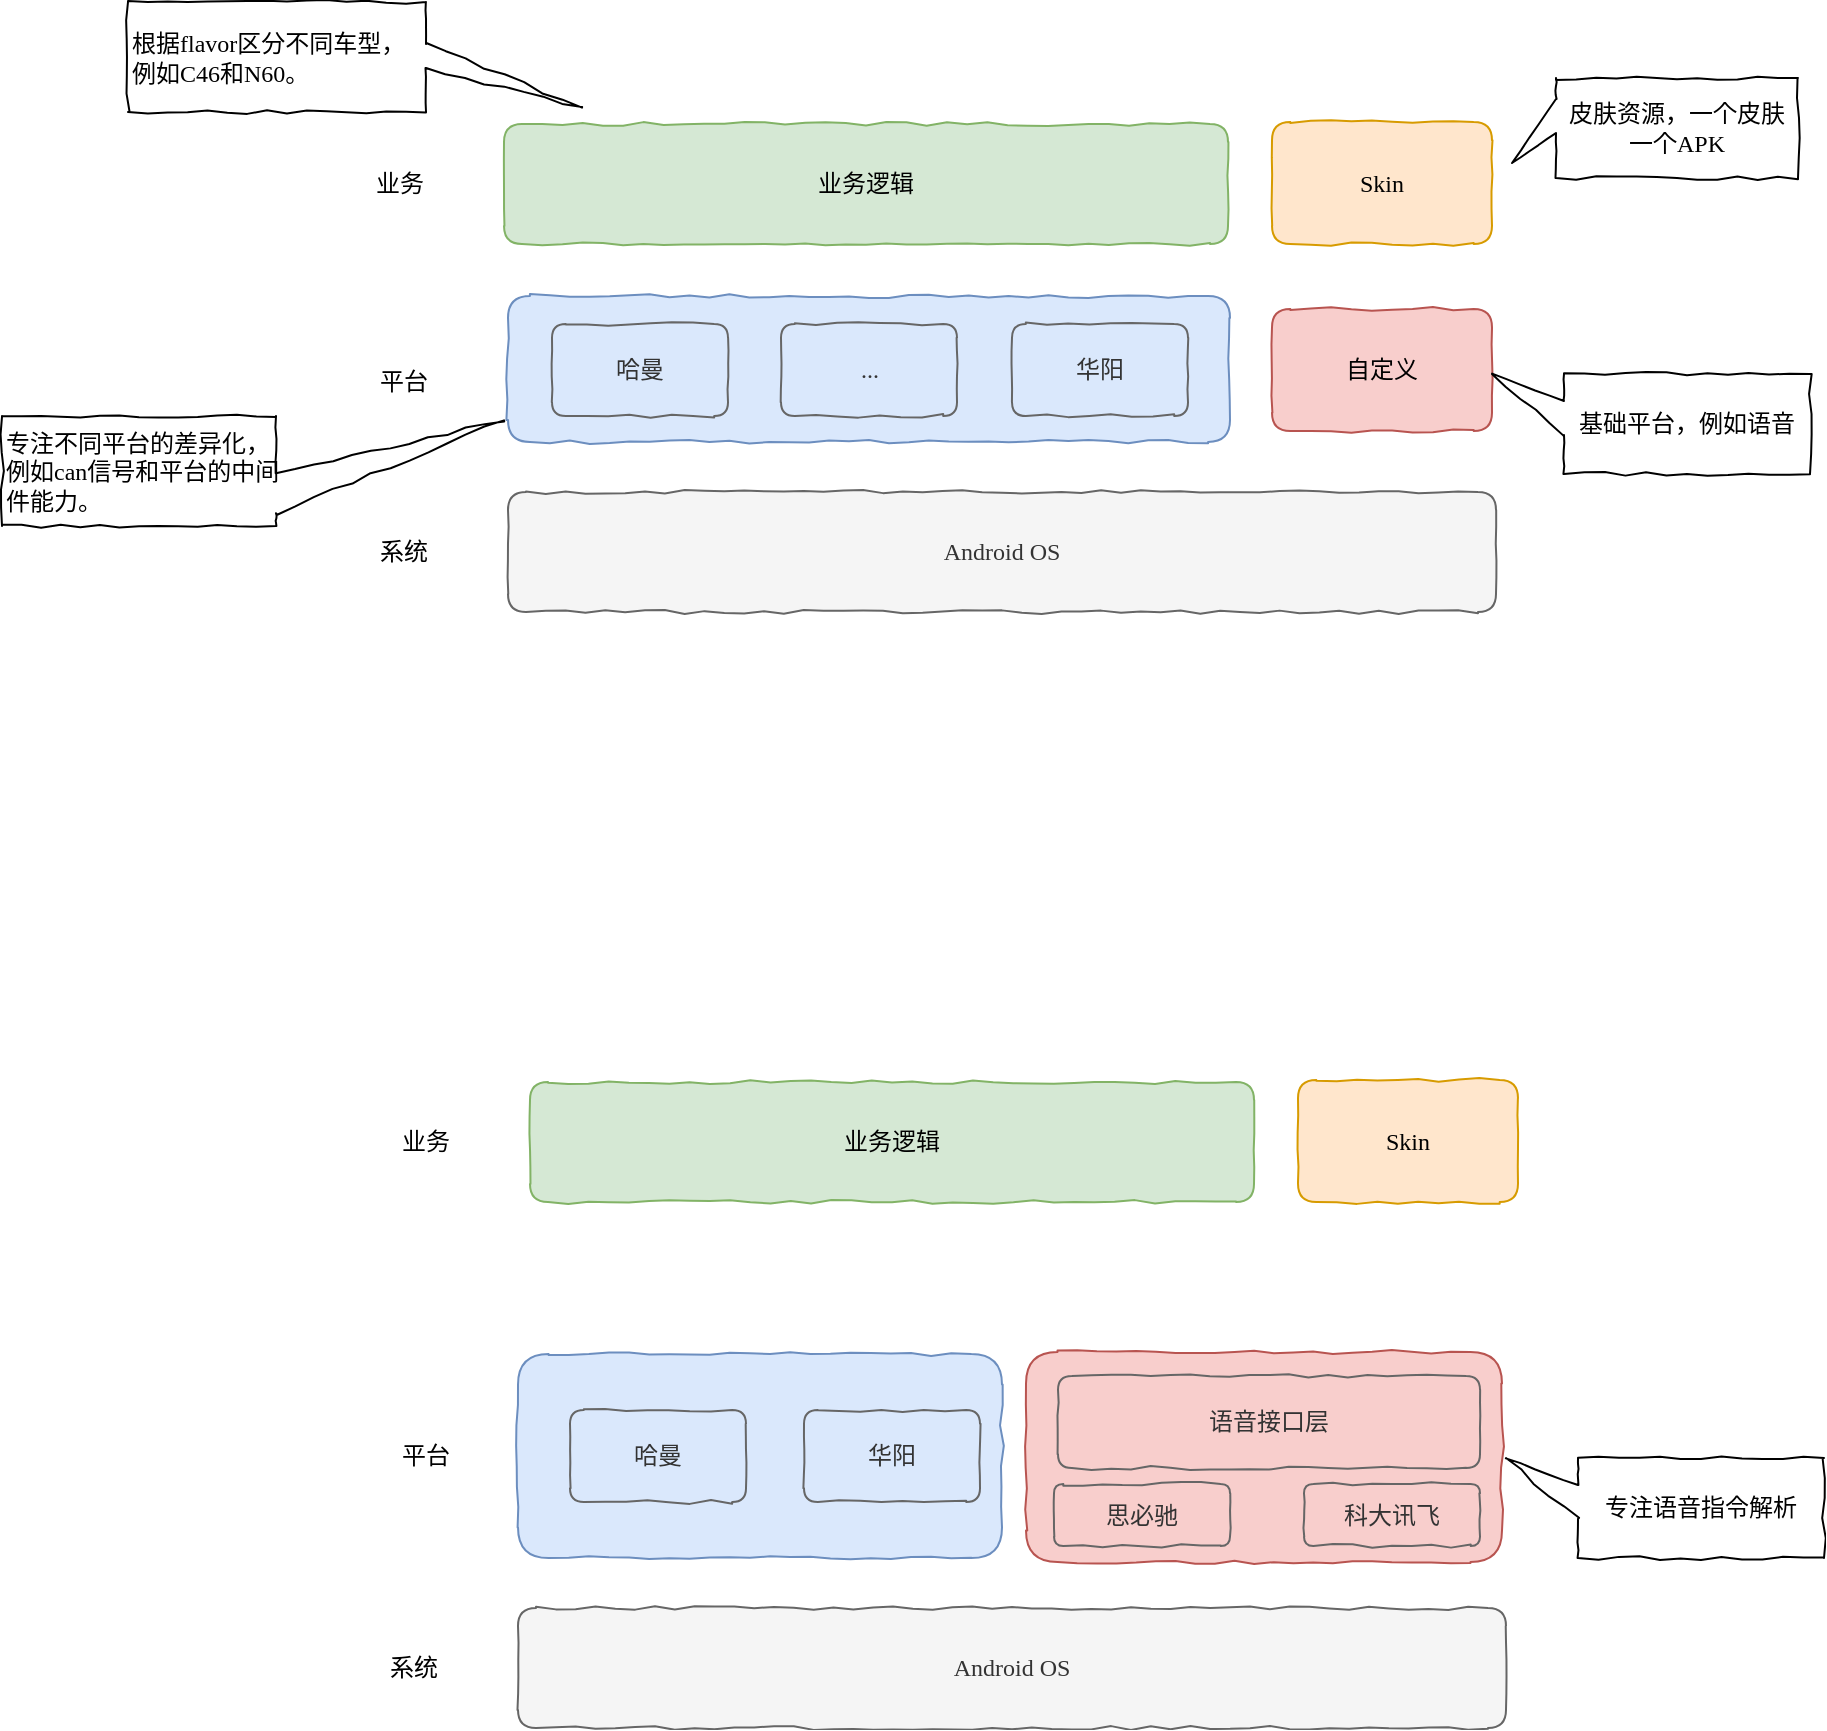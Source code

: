 <mxfile version="20.2.3" type="github">
  <diagram id="ojWAwlg4NLYBeGqN4WcS" name="第 1 页">
    <mxGraphModel dx="1438" dy="642" grid="0" gridSize="10" guides="1" tooltips="1" connect="1" arrows="1" fold="1" page="0" pageScale="1" pageWidth="827" pageHeight="1169" math="0" shadow="0">
      <root>
        <mxCell id="0" />
        <mxCell id="1" parent="0" />
        <mxCell id="8weczdCDsFXkRjkr8ipB-1" value="Android OS" style="rounded=1;whiteSpace=wrap;html=1;sketch=0;comic=1;fillColor=#f5f5f5;fontColor=#333333;strokeColor=#666666;fontFamily=Comic Sans MS;" vertex="1" parent="1">
          <mxGeometry x="170" y="305" width="494" height="60" as="geometry" />
        </mxCell>
        <mxCell id="8weczdCDsFXkRjkr8ipB-2" value="系统" style="text;html=1;strokeColor=none;fillColor=none;align=center;verticalAlign=middle;whiteSpace=wrap;rounded=0;comic=1;sketch=0;fontFamily=Comic Sans MS;" vertex="1" parent="1">
          <mxGeometry x="88" y="320" width="60" height="30" as="geometry" />
        </mxCell>
        <mxCell id="8weczdCDsFXkRjkr8ipB-3" value="" style="rounded=1;whiteSpace=wrap;html=1;sketch=0;comic=1;fillColor=#dae8fc;strokeColor=#6c8ebf;fontFamily=Comic Sans MS;" vertex="1" parent="1">
          <mxGeometry x="170" y="207" width="361" height="73" as="geometry" />
        </mxCell>
        <mxCell id="8weczdCDsFXkRjkr8ipB-4" value="平台" style="text;html=1;strokeColor=none;fillColor=none;align=center;verticalAlign=middle;whiteSpace=wrap;rounded=0;comic=1;sketch=0;fontFamily=Comic Sans MS;" vertex="1" parent="1">
          <mxGeometry x="88" y="235" width="60" height="30" as="geometry" />
        </mxCell>
        <mxCell id="8weczdCDsFXkRjkr8ipB-5" value="哈曼" style="rounded=1;whiteSpace=wrap;html=1;comic=1;sketch=0;fillColor=none;fontColor=#333333;strokeColor=#666666;fontFamily=Comic Sans MS;" vertex="1" parent="1">
          <mxGeometry x="192" y="221" width="88" height="46" as="geometry" />
        </mxCell>
        <mxCell id="8weczdCDsFXkRjkr8ipB-7" value="..." style="rounded=1;whiteSpace=wrap;html=1;comic=1;sketch=0;fillColor=none;fontColor=#333333;strokeColor=#666666;fontFamily=Comic Sans MS;" vertex="1" parent="1">
          <mxGeometry x="306.5" y="221" width="88" height="46" as="geometry" />
        </mxCell>
        <mxCell id="8weczdCDsFXkRjkr8ipB-8" value="华阳" style="rounded=1;whiteSpace=wrap;html=1;comic=1;sketch=0;fillColor=none;fontColor=#333333;strokeColor=#666666;fontFamily=Comic Sans MS;" vertex="1" parent="1">
          <mxGeometry x="422" y="221" width="88" height="46" as="geometry" />
        </mxCell>
        <mxCell id="8weczdCDsFXkRjkr8ipB-9" value="自定义" style="rounded=1;whiteSpace=wrap;html=1;comic=1;sketch=0;fontFamily=Comic Sans MS;fillColor=#f8cecc;strokeColor=#b85450;" vertex="1" parent="1">
          <mxGeometry x="552" y="213.5" width="110" height="61" as="geometry" />
        </mxCell>
        <mxCell id="8weczdCDsFXkRjkr8ipB-10" value="业务逻辑" style="rounded=1;whiteSpace=wrap;html=1;sketch=0;comic=1;fillColor=#d5e8d4;strokeColor=#82b366;fontFamily=Comic Sans MS;" vertex="1" parent="1">
          <mxGeometry x="168" y="121" width="362" height="60" as="geometry" />
        </mxCell>
        <mxCell id="8weczdCDsFXkRjkr8ipB-11" value="业务" style="text;html=1;strokeColor=none;fillColor=none;align=center;verticalAlign=middle;whiteSpace=wrap;rounded=0;comic=1;sketch=0;fontFamily=Comic Sans MS;" vertex="1" parent="1">
          <mxGeometry x="86" y="136" width="60" height="30" as="geometry" />
        </mxCell>
        <mxCell id="8weczdCDsFXkRjkr8ipB-12" value="Skin" style="rounded=1;whiteSpace=wrap;html=1;comic=1;sketch=0;fontFamily=Comic Sans MS;fillColor=#ffe6cc;strokeColor=#d79b00;" vertex="1" parent="1">
          <mxGeometry x="552" y="120" width="110" height="61" as="geometry" />
        </mxCell>
        <mxCell id="8weczdCDsFXkRjkr8ipB-13" value="皮肤资源，一个皮肤&lt;br&gt;一个APK" style="shape=callout;whiteSpace=wrap;html=1;perimeter=calloutPerimeter;comic=1;sketch=0;fontFamily=Comic Sans MS;fillColor=none;flipH=0;flipV=0;direction=south;size=22;position=0.21;base=17;position2=0.85;" vertex="1" parent="1">
          <mxGeometry x="672" y="98" width="143" height="50" as="geometry" />
        </mxCell>
        <mxCell id="8weczdCDsFXkRjkr8ipB-14" value="专注不同平台的差异化，&lt;br&gt;例如can信号和平台的中间&lt;br&gt;件能力。" style="shape=callout;whiteSpace=wrap;html=1;perimeter=calloutPerimeter;comic=1;sketch=0;fontFamily=Comic Sans MS;fillColor=none;flipV=1;flipH=0;direction=north;size=114;position=0.52;position2=0.04;align=left;" vertex="1" parent="1">
          <mxGeometry x="-83" y="267" width="251" height="55" as="geometry" />
        </mxCell>
        <mxCell id="8weczdCDsFXkRjkr8ipB-15" value="根据flavor区分不同车型，&lt;br&gt;例如C46和N60。" style="shape=callout;whiteSpace=wrap;html=1;perimeter=calloutPerimeter;comic=1;sketch=0;fontFamily=Comic Sans MS;fillColor=none;flipV=0;flipH=0;direction=north;size=78;position=0.4;position2=0.04;align=left;base=12;" vertex="1" parent="1">
          <mxGeometry x="-20" y="60" width="227" height="55" as="geometry" />
        </mxCell>
        <mxCell id="8weczdCDsFXkRjkr8ipB-16" value="基础平台，例如语音" style="shape=callout;whiteSpace=wrap;html=1;perimeter=calloutPerimeter;comic=1;sketch=0;fontFamily=Comic Sans MS;fillColor=none;flipH=0;flipV=0;direction=south;size=36;position=0.27;base=17;position2=0;" vertex="1" parent="1">
          <mxGeometry x="662" y="246" width="159" height="50" as="geometry" />
        </mxCell>
        <mxCell id="8weczdCDsFXkRjkr8ipB-17" value="Android OS" style="rounded=1;whiteSpace=wrap;html=1;sketch=0;comic=1;fillColor=#f5f5f5;fontColor=#333333;strokeColor=#666666;fontFamily=Comic Sans MS;" vertex="1" parent="1">
          <mxGeometry x="175" y="863" width="494" height="60" as="geometry" />
        </mxCell>
        <mxCell id="8weczdCDsFXkRjkr8ipB-18" value="系统" style="text;html=1;strokeColor=none;fillColor=none;align=center;verticalAlign=middle;whiteSpace=wrap;rounded=0;comic=1;sketch=0;fontFamily=Comic Sans MS;" vertex="1" parent="1">
          <mxGeometry x="93" y="878" width="60" height="30" as="geometry" />
        </mxCell>
        <mxCell id="8weczdCDsFXkRjkr8ipB-19" value="" style="rounded=1;whiteSpace=wrap;html=1;sketch=0;comic=1;fillColor=#dae8fc;strokeColor=#6c8ebf;fontFamily=Comic Sans MS;" vertex="1" parent="1">
          <mxGeometry x="175" y="736" width="242" height="102" as="geometry" />
        </mxCell>
        <mxCell id="8weczdCDsFXkRjkr8ipB-20" value="平台" style="text;html=1;strokeColor=none;fillColor=none;align=center;verticalAlign=middle;whiteSpace=wrap;rounded=0;comic=1;sketch=0;fontFamily=Comic Sans MS;" vertex="1" parent="1">
          <mxGeometry x="99" y="772" width="60" height="30" as="geometry" />
        </mxCell>
        <mxCell id="8weczdCDsFXkRjkr8ipB-21" value="哈曼" style="rounded=1;whiteSpace=wrap;html=1;comic=1;sketch=0;fillColor=none;fontColor=#333333;strokeColor=#666666;fontFamily=Comic Sans MS;" vertex="1" parent="1">
          <mxGeometry x="201" y="764" width="88" height="46" as="geometry" />
        </mxCell>
        <mxCell id="8weczdCDsFXkRjkr8ipB-23" value="华阳" style="rounded=1;whiteSpace=wrap;html=1;comic=1;sketch=0;fillColor=none;fontColor=#333333;strokeColor=#666666;fontFamily=Comic Sans MS;" vertex="1" parent="1">
          <mxGeometry x="318" y="764" width="88" height="46" as="geometry" />
        </mxCell>
        <mxCell id="8weczdCDsFXkRjkr8ipB-24" value="" style="rounded=1;whiteSpace=wrap;html=1;comic=1;sketch=0;fontFamily=Comic Sans MS;fillColor=#f8cecc;strokeColor=#b85450;" vertex="1" parent="1">
          <mxGeometry x="429" y="735" width="238" height="105" as="geometry" />
        </mxCell>
        <mxCell id="8weczdCDsFXkRjkr8ipB-25" value="业务逻辑" style="rounded=1;whiteSpace=wrap;html=1;sketch=0;comic=1;fillColor=#d5e8d4;strokeColor=#82b366;fontFamily=Comic Sans MS;" vertex="1" parent="1">
          <mxGeometry x="181" y="600" width="362" height="60" as="geometry" />
        </mxCell>
        <mxCell id="8weczdCDsFXkRjkr8ipB-26" value="业务" style="text;html=1;strokeColor=none;fillColor=none;align=center;verticalAlign=middle;whiteSpace=wrap;rounded=0;comic=1;sketch=0;fontFamily=Comic Sans MS;" vertex="1" parent="1">
          <mxGeometry x="99" y="615" width="60" height="30" as="geometry" />
        </mxCell>
        <mxCell id="8weczdCDsFXkRjkr8ipB-27" value="Skin" style="rounded=1;whiteSpace=wrap;html=1;comic=1;sketch=0;fontFamily=Comic Sans MS;fillColor=#ffe6cc;strokeColor=#d79b00;" vertex="1" parent="1">
          <mxGeometry x="565" y="599" width="110" height="61" as="geometry" />
        </mxCell>
        <mxCell id="8weczdCDsFXkRjkr8ipB-31" value="语音接口层" style="rounded=1;whiteSpace=wrap;html=1;comic=1;sketch=0;fillColor=none;fontColor=#333333;strokeColor=#666666;fontFamily=Comic Sans MS;" vertex="1" parent="1">
          <mxGeometry x="445" y="747" width="211" height="46" as="geometry" />
        </mxCell>
        <mxCell id="8weczdCDsFXkRjkr8ipB-32" value="思必驰" style="rounded=1;whiteSpace=wrap;html=1;comic=1;sketch=0;fillColor=none;fontColor=#333333;strokeColor=#666666;fontFamily=Comic Sans MS;" vertex="1" parent="1">
          <mxGeometry x="443" y="801" width="88" height="31" as="geometry" />
        </mxCell>
        <mxCell id="8weczdCDsFXkRjkr8ipB-33" value="科大讯飞" style="rounded=1;whiteSpace=wrap;html=1;comic=1;sketch=0;fillColor=none;fontColor=#333333;strokeColor=#666666;fontFamily=Comic Sans MS;" vertex="1" parent="1">
          <mxGeometry x="568" y="801" width="88" height="31" as="geometry" />
        </mxCell>
        <mxCell id="8weczdCDsFXkRjkr8ipB-34" value="专注语音指令解析" style="shape=callout;whiteSpace=wrap;html=1;perimeter=calloutPerimeter;comic=1;sketch=0;fontFamily=Comic Sans MS;fillColor=none;flipH=0;flipV=0;direction=south;size=36;position=0.27;base=17;position2=0;" vertex="1" parent="1">
          <mxGeometry x="669" y="788" width="159" height="50" as="geometry" />
        </mxCell>
      </root>
    </mxGraphModel>
  </diagram>
</mxfile>
